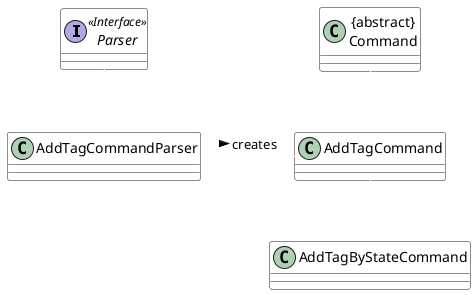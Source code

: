 @startuml
skinparam arrowThickness 1.1
skinparam arrowColor LOGIC_COLOR_T4
skinparam classBackgroundColor LOGIC_COLOR

Interface Parser <<Interface>>
Class "{abstract}\nCommand" as Command
Class AddTagCommandParser
Class AddTagCommand
Class AddTagByStateCommand

AddTagCommandParser .up.|> Parser
AddTagCommandParser .right.> AddTagCommand: creates >
AddTagCommand -up-|> Command
AddTagByStateCommand -up-|> AddTagCommand


@enduml
